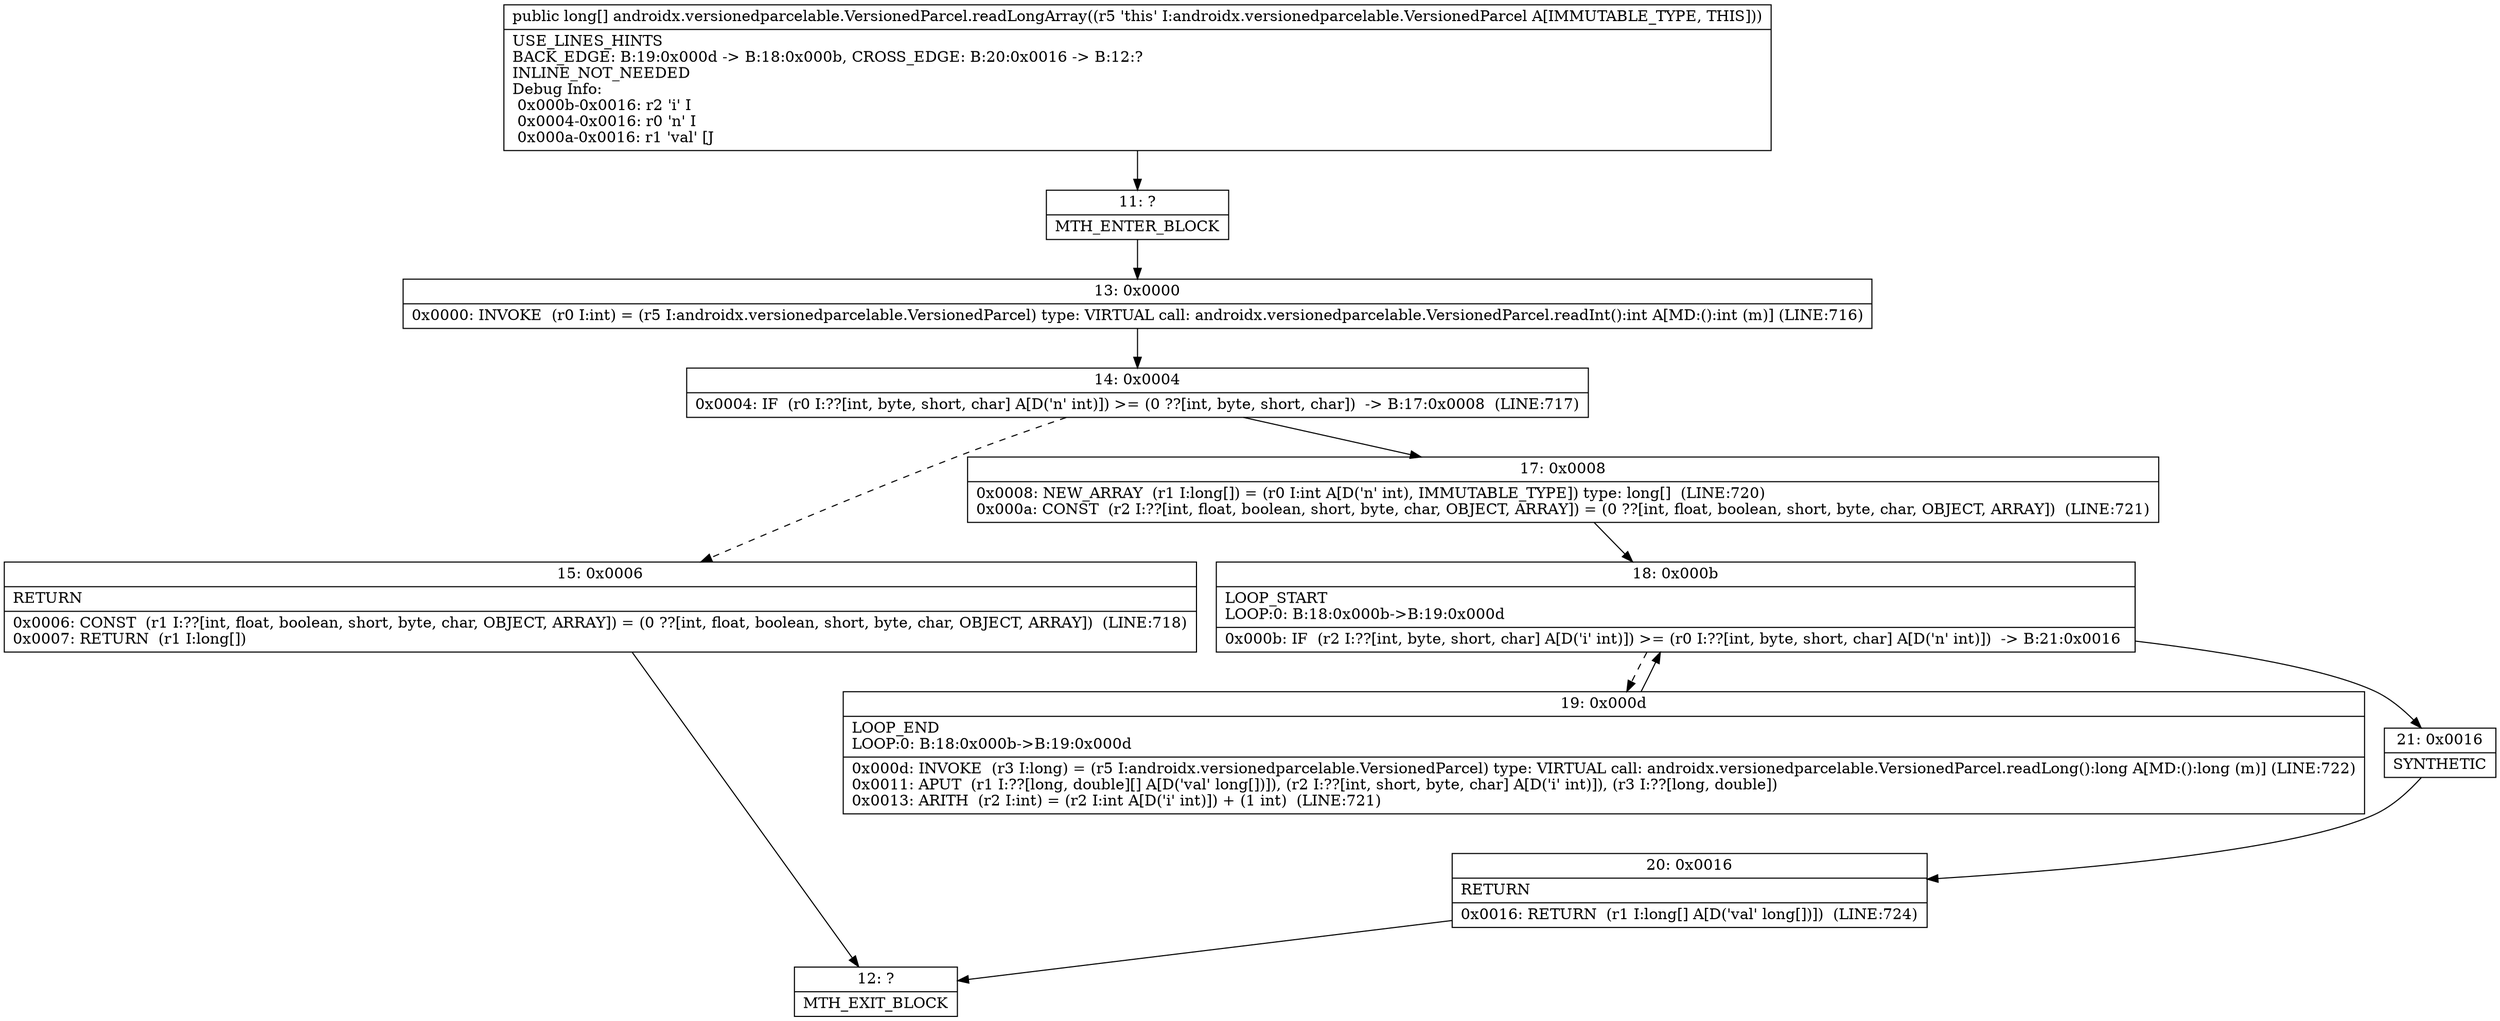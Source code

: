 digraph "CFG forandroidx.versionedparcelable.VersionedParcel.readLongArray()[J" {
Node_11 [shape=record,label="{11\:\ ?|MTH_ENTER_BLOCK\l}"];
Node_13 [shape=record,label="{13\:\ 0x0000|0x0000: INVOKE  (r0 I:int) = (r5 I:androidx.versionedparcelable.VersionedParcel) type: VIRTUAL call: androidx.versionedparcelable.VersionedParcel.readInt():int A[MD:():int (m)] (LINE:716)\l}"];
Node_14 [shape=record,label="{14\:\ 0x0004|0x0004: IF  (r0 I:??[int, byte, short, char] A[D('n' int)]) \>= (0 ??[int, byte, short, char])  \-\> B:17:0x0008  (LINE:717)\l}"];
Node_15 [shape=record,label="{15\:\ 0x0006|RETURN\l|0x0006: CONST  (r1 I:??[int, float, boolean, short, byte, char, OBJECT, ARRAY]) = (0 ??[int, float, boolean, short, byte, char, OBJECT, ARRAY])  (LINE:718)\l0x0007: RETURN  (r1 I:long[]) \l}"];
Node_12 [shape=record,label="{12\:\ ?|MTH_EXIT_BLOCK\l}"];
Node_17 [shape=record,label="{17\:\ 0x0008|0x0008: NEW_ARRAY  (r1 I:long[]) = (r0 I:int A[D('n' int), IMMUTABLE_TYPE]) type: long[]  (LINE:720)\l0x000a: CONST  (r2 I:??[int, float, boolean, short, byte, char, OBJECT, ARRAY]) = (0 ??[int, float, boolean, short, byte, char, OBJECT, ARRAY])  (LINE:721)\l}"];
Node_18 [shape=record,label="{18\:\ 0x000b|LOOP_START\lLOOP:0: B:18:0x000b\-\>B:19:0x000d\l|0x000b: IF  (r2 I:??[int, byte, short, char] A[D('i' int)]) \>= (r0 I:??[int, byte, short, char] A[D('n' int)])  \-\> B:21:0x0016 \l}"];
Node_19 [shape=record,label="{19\:\ 0x000d|LOOP_END\lLOOP:0: B:18:0x000b\-\>B:19:0x000d\l|0x000d: INVOKE  (r3 I:long) = (r5 I:androidx.versionedparcelable.VersionedParcel) type: VIRTUAL call: androidx.versionedparcelable.VersionedParcel.readLong():long A[MD:():long (m)] (LINE:722)\l0x0011: APUT  (r1 I:??[long, double][] A[D('val' long[])]), (r2 I:??[int, short, byte, char] A[D('i' int)]), (r3 I:??[long, double]) \l0x0013: ARITH  (r2 I:int) = (r2 I:int A[D('i' int)]) + (1 int)  (LINE:721)\l}"];
Node_21 [shape=record,label="{21\:\ 0x0016|SYNTHETIC\l}"];
Node_20 [shape=record,label="{20\:\ 0x0016|RETURN\l|0x0016: RETURN  (r1 I:long[] A[D('val' long[])])  (LINE:724)\l}"];
MethodNode[shape=record,label="{public long[] androidx.versionedparcelable.VersionedParcel.readLongArray((r5 'this' I:androidx.versionedparcelable.VersionedParcel A[IMMUTABLE_TYPE, THIS]))  | USE_LINES_HINTS\lBACK_EDGE: B:19:0x000d \-\> B:18:0x000b, CROSS_EDGE: B:20:0x0016 \-\> B:12:?\lINLINE_NOT_NEEDED\lDebug Info:\l  0x000b\-0x0016: r2 'i' I\l  0x0004\-0x0016: r0 'n' I\l  0x000a\-0x0016: r1 'val' [J\l}"];
MethodNode -> Node_11;Node_11 -> Node_13;
Node_13 -> Node_14;
Node_14 -> Node_15[style=dashed];
Node_14 -> Node_17;
Node_15 -> Node_12;
Node_17 -> Node_18;
Node_18 -> Node_19[style=dashed];
Node_18 -> Node_21;
Node_19 -> Node_18;
Node_21 -> Node_20;
Node_20 -> Node_12;
}

